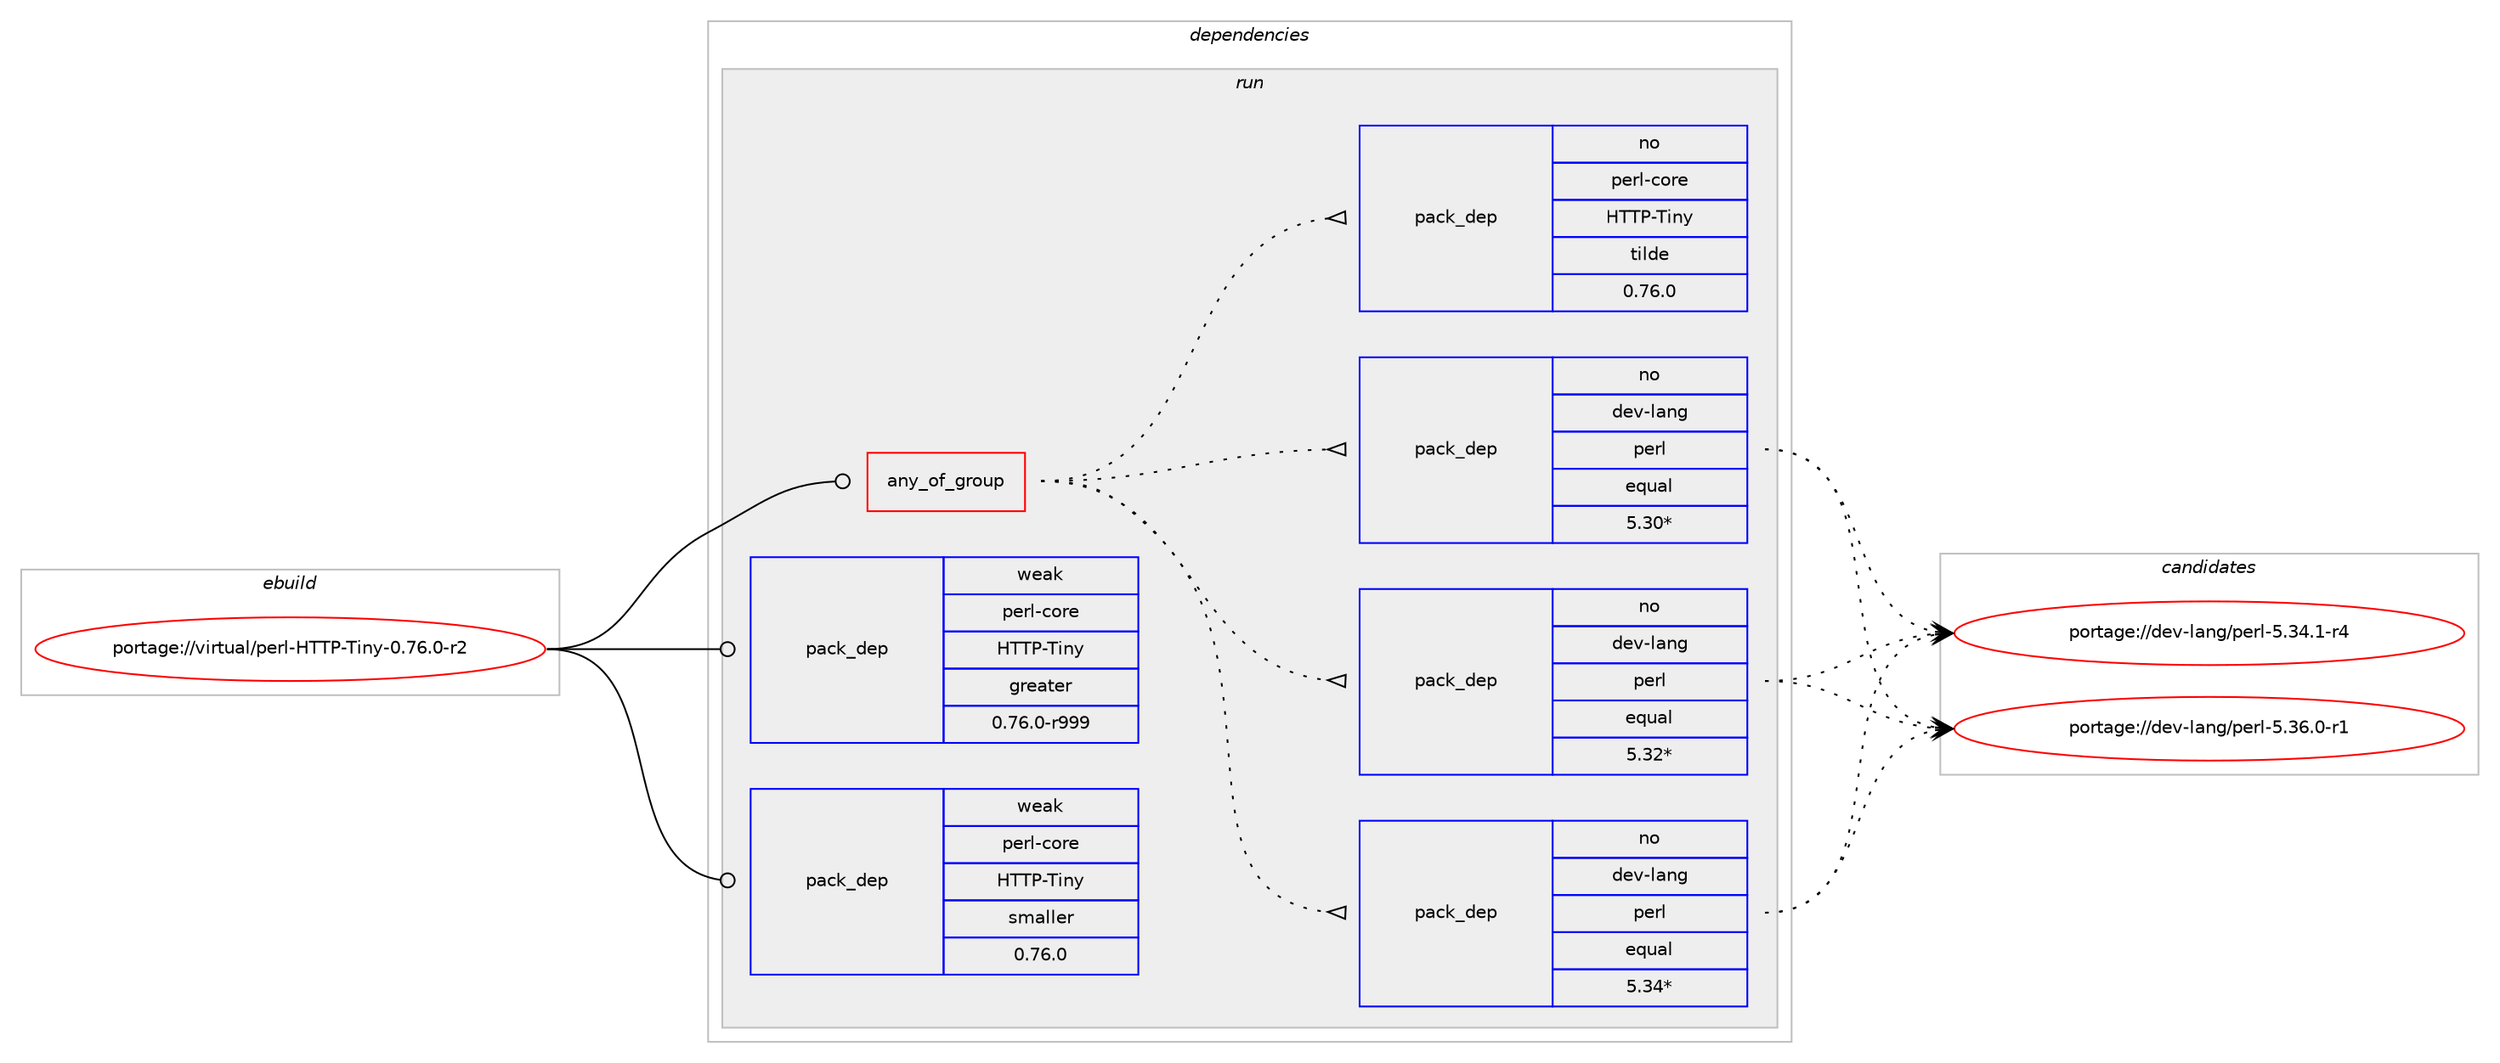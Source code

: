 digraph prolog {

# *************
# Graph options
# *************

newrank=true;
concentrate=true;
compound=true;
graph [rankdir=LR,fontname=Helvetica,fontsize=10,ranksep=1.5];#, ranksep=2.5, nodesep=0.2];
edge  [arrowhead=vee];
node  [fontname=Helvetica,fontsize=10];

# **********
# The ebuild
# **********

subgraph cluster_leftcol {
color=gray;
rank=same;
label=<<i>ebuild</i>>;
id [label="portage://virtual/perl-HTTP-Tiny-0.76.0-r2", color=red, width=4, href="../virtual/perl-HTTP-Tiny-0.76.0-r2.svg"];
}

# ****************
# The dependencies
# ****************

subgraph cluster_midcol {
color=gray;
label=<<i>dependencies</i>>;
subgraph cluster_compile {
fillcolor="#eeeeee";
style=filled;
label=<<i>compile</i>>;
}
subgraph cluster_compileandrun {
fillcolor="#eeeeee";
style=filled;
label=<<i>compile and run</i>>;
}
subgraph cluster_run {
fillcolor="#eeeeee";
style=filled;
label=<<i>run</i>>;
subgraph any104 {
dependency11575 [label=<<TABLE BORDER="0" CELLBORDER="1" CELLSPACING="0" CELLPADDING="4"><TR><TD CELLPADDING="10">any_of_group</TD></TR></TABLE>>, shape=none, color=red];subgraph pack4185 {
dependency11576 [label=<<TABLE BORDER="0" CELLBORDER="1" CELLSPACING="0" CELLPADDING="4" WIDTH="220"><TR><TD ROWSPAN="6" CELLPADDING="30">pack_dep</TD></TR><TR><TD WIDTH="110">no</TD></TR><TR><TD>dev-lang</TD></TR><TR><TD>perl</TD></TR><TR><TD>equal</TD></TR><TR><TD>5.34*</TD></TR></TABLE>>, shape=none, color=blue];
}
dependency11575:e -> dependency11576:w [weight=20,style="dotted",arrowhead="oinv"];
subgraph pack4186 {
dependency11577 [label=<<TABLE BORDER="0" CELLBORDER="1" CELLSPACING="0" CELLPADDING="4" WIDTH="220"><TR><TD ROWSPAN="6" CELLPADDING="30">pack_dep</TD></TR><TR><TD WIDTH="110">no</TD></TR><TR><TD>dev-lang</TD></TR><TR><TD>perl</TD></TR><TR><TD>equal</TD></TR><TR><TD>5.32*</TD></TR></TABLE>>, shape=none, color=blue];
}
dependency11575:e -> dependency11577:w [weight=20,style="dotted",arrowhead="oinv"];
subgraph pack4187 {
dependency11578 [label=<<TABLE BORDER="0" CELLBORDER="1" CELLSPACING="0" CELLPADDING="4" WIDTH="220"><TR><TD ROWSPAN="6" CELLPADDING="30">pack_dep</TD></TR><TR><TD WIDTH="110">no</TD></TR><TR><TD>dev-lang</TD></TR><TR><TD>perl</TD></TR><TR><TD>equal</TD></TR><TR><TD>5.30*</TD></TR></TABLE>>, shape=none, color=blue];
}
dependency11575:e -> dependency11578:w [weight=20,style="dotted",arrowhead="oinv"];
subgraph pack4188 {
dependency11579 [label=<<TABLE BORDER="0" CELLBORDER="1" CELLSPACING="0" CELLPADDING="4" WIDTH="220"><TR><TD ROWSPAN="6" CELLPADDING="30">pack_dep</TD></TR><TR><TD WIDTH="110">no</TD></TR><TR><TD>perl-core</TD></TR><TR><TD>HTTP-Tiny</TD></TR><TR><TD>tilde</TD></TR><TR><TD>0.76.0</TD></TR></TABLE>>, shape=none, color=blue];
}
dependency11575:e -> dependency11579:w [weight=20,style="dotted",arrowhead="oinv"];
}
id:e -> dependency11575:w [weight=20,style="solid",arrowhead="odot"];
# *** BEGIN UNKNOWN DEPENDENCY TYPE (TODO) ***
# id -> package_dependency(portage://virtual/perl-HTTP-Tiny-0.76.0-r2,run,no,dev-lang,perl,none,[,,],any_same_slot,[])
# *** END UNKNOWN DEPENDENCY TYPE (TODO) ***

subgraph pack4189 {
dependency11580 [label=<<TABLE BORDER="0" CELLBORDER="1" CELLSPACING="0" CELLPADDING="4" WIDTH="220"><TR><TD ROWSPAN="6" CELLPADDING="30">pack_dep</TD></TR><TR><TD WIDTH="110">weak</TD></TR><TR><TD>perl-core</TD></TR><TR><TD>HTTP-Tiny</TD></TR><TR><TD>greater</TD></TR><TR><TD>0.76.0-r999</TD></TR></TABLE>>, shape=none, color=blue];
}
id:e -> dependency11580:w [weight=20,style="solid",arrowhead="odot"];
subgraph pack4190 {
dependency11581 [label=<<TABLE BORDER="0" CELLBORDER="1" CELLSPACING="0" CELLPADDING="4" WIDTH="220"><TR><TD ROWSPAN="6" CELLPADDING="30">pack_dep</TD></TR><TR><TD WIDTH="110">weak</TD></TR><TR><TD>perl-core</TD></TR><TR><TD>HTTP-Tiny</TD></TR><TR><TD>smaller</TD></TR><TR><TD>0.76.0</TD></TR></TABLE>>, shape=none, color=blue];
}
id:e -> dependency11581:w [weight=20,style="solid",arrowhead="odot"];
}
}

# **************
# The candidates
# **************

subgraph cluster_choices {
rank=same;
color=gray;
label=<<i>candidates</i>>;

subgraph choice4185 {
color=black;
nodesep=1;
choice100101118451089711010347112101114108455346515246494511452 [label="portage://dev-lang/perl-5.34.1-r4", color=red, width=4,href="../dev-lang/perl-5.34.1-r4.svg"];
choice100101118451089711010347112101114108455346515446484511449 [label="portage://dev-lang/perl-5.36.0-r1", color=red, width=4,href="../dev-lang/perl-5.36.0-r1.svg"];
dependency11576:e -> choice100101118451089711010347112101114108455346515246494511452:w [style=dotted,weight="100"];
dependency11576:e -> choice100101118451089711010347112101114108455346515446484511449:w [style=dotted,weight="100"];
}
subgraph choice4186 {
color=black;
nodesep=1;
choice100101118451089711010347112101114108455346515246494511452 [label="portage://dev-lang/perl-5.34.1-r4", color=red, width=4,href="../dev-lang/perl-5.34.1-r4.svg"];
choice100101118451089711010347112101114108455346515446484511449 [label="portage://dev-lang/perl-5.36.0-r1", color=red, width=4,href="../dev-lang/perl-5.36.0-r1.svg"];
dependency11577:e -> choice100101118451089711010347112101114108455346515246494511452:w [style=dotted,weight="100"];
dependency11577:e -> choice100101118451089711010347112101114108455346515446484511449:w [style=dotted,weight="100"];
}
subgraph choice4187 {
color=black;
nodesep=1;
choice100101118451089711010347112101114108455346515246494511452 [label="portage://dev-lang/perl-5.34.1-r4", color=red, width=4,href="../dev-lang/perl-5.34.1-r4.svg"];
choice100101118451089711010347112101114108455346515446484511449 [label="portage://dev-lang/perl-5.36.0-r1", color=red, width=4,href="../dev-lang/perl-5.36.0-r1.svg"];
dependency11578:e -> choice100101118451089711010347112101114108455346515246494511452:w [style=dotted,weight="100"];
dependency11578:e -> choice100101118451089711010347112101114108455346515446484511449:w [style=dotted,weight="100"];
}
subgraph choice4188 {
color=black;
nodesep=1;
}
subgraph choice4189 {
color=black;
nodesep=1;
}
subgraph choice4190 {
color=black;
nodesep=1;
}
}

}
